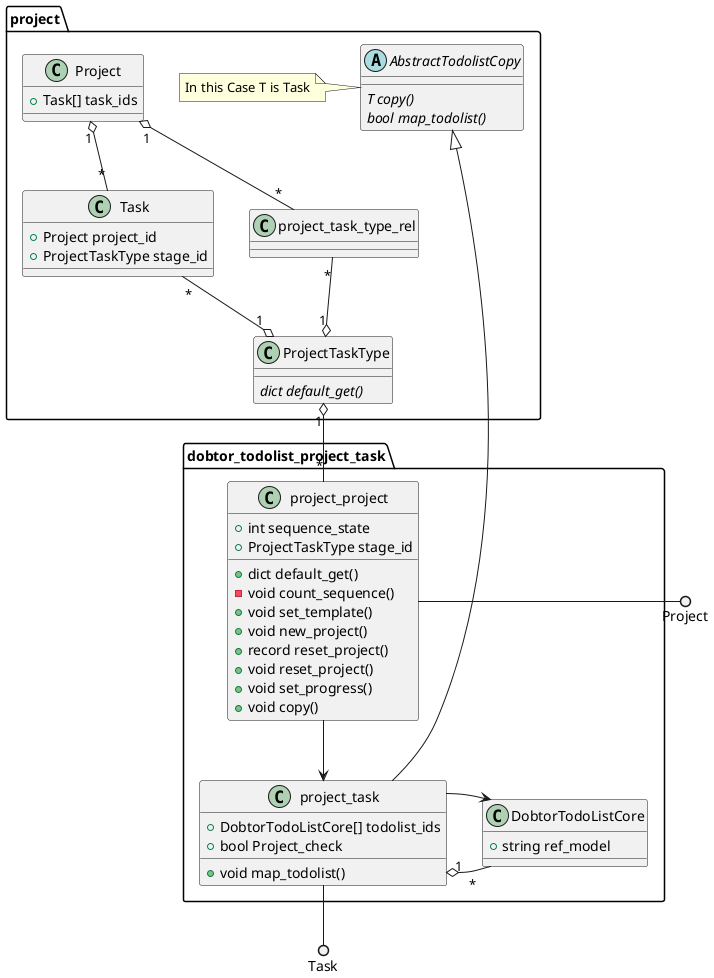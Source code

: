 @startuml
' skinparam monochrome true
' skinparam handwritten true
' skinparam packageFontColor red

package project {

    
    Class Task {
        + Project project_id
        + ProjectTaskType stage_id
    }

    abstract class AbstractTodolistCopy {
        {abstract} T copy()
        {abstract} bool map_todolist()
    }
    note left: In this Case T is Task

    Class Project {
        + Task[] task_ids 
    }

    Class project_task_type_rel {

    }

    Class ProjectTaskType {
        {abstract} dict default_get()
    }


}

package dobtor_todolist_project_task {
    Class project_project {
        + int sequence_state
        + ProjectTaskType stage_id
        + dict default_get()
        - void count_sequence()
        + void set_template()
        + void new_project()
        + record reset_project()
        + void reset_project()
        + void set_progress()
        + void copy()
    }

    Class DobtorTodoListCore {
        + string ref_model
    }

    Class project_task {
        + DobtorTodoListCore[] todolist_ids
        + bool Project_check
        + void map_todolist()
    }
} 

project_task --|> AbstractTodolistCopy
Task "*" --o "1" ProjectTaskType
Project "1" o-- "*" Task
Project "1" o-- "*" project_task_type_rel
project_task_type_rel "*" --o "1" ProjectTaskType
project_project -() Project
ProjectTaskType "1" o-- "*" project_project
project_task --() Task
project_task "1" o-- "*" DobtorTodoListCore
' ProjectTaskType <|- project_task
project_project --> project_task
project_task -> DobtorTodoListCore
@enduml